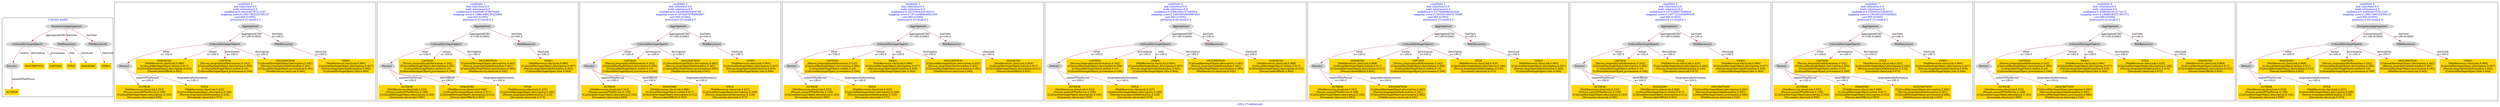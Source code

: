 digraph n0 {
fontcolor="blue"
remincross="true"
label="s08-s-17-edited.xml"
subgraph cluster_0 {
label="1-correct model"
n2[style="filled",color="white",fillcolor="lightgray",label="CulturalHeritageObject1"];
n3[style="filled",color="white",fillcolor="lightgray",label="Person1"];
n4[shape="plaintext",style="filled",fillcolor="gold",label="DESCRIPTION"];
n5[shape="plaintext",style="filled",fillcolor="gold",label="CAPTION"];
n6[shape="plaintext",style="filled",fillcolor="gold",label="TITLE"];
n7[shape="plaintext",style="filled",fillcolor="gold",label="AUTHOR"];
n8[style="filled",color="white",fillcolor="lightgray",label="EuropeanaAggregation1"];
n9[style="filled",color="white",fillcolor="lightgray",label="WebResource1"];
n10[style="filled",color="white",fillcolor="lightgray",label="WebResource2"];
n11[shape="plaintext",style="filled",fillcolor="gold",label="IMAGESRC"];
n12[shape="plaintext",style="filled",fillcolor="gold",label="VIDEO"];
}
subgraph cluster_1 {
label="candidate 0\nlink coherence:0.0\nnode coherence:0.0\nconfidence:0.3445244757411547\nmapping score:0.19817482524705157\ncost:900.010002\n-precision:0.33-recall:0.3"
n14[style="filled",color="white",fillcolor="lightgray",label="CulturalHeritageObject1"];
n15[style="filled",color="white",fillcolor="lightgray",label="Person1"];
n16[style="filled",color="white",fillcolor="lightgray",label="Aggregation1"];
n17[style="filled",color="white",fillcolor="lightgray",label="WebResource1"];
n18[shape="plaintext",style="filled",fillcolor="gold",label="AUTHOR\n[WebResource,classLink,0.533]\n[Person,nameOfThePerson,0.189]\n[CulturalHeritageObject,description,0.183]\n[Document,classLink,0.095]"];
n19[shape="plaintext",style="filled",fillcolor="gold",label="IMAGESRC\n[WebResource,classLink,0.968]\n[CulturalHeritageObject,extent,0.017]\n[CulturalHeritageObject,description,0.012]\n[Person,dateOfBirth,0.003]"];
n20[shape="plaintext",style="filled",fillcolor="gold",label="CAPTION\n[Person,biographicalInformation,0.342]\n[CulturalHeritageObject,description,0.309]\n[CulturalHeritageObject,extent,0.18]\n[CulturalHeritageObject,provenance,0.169]"];
n21[shape="plaintext",style="filled",fillcolor="gold",label="DESCRIPTION\n[CulturalHeritageObject,description,0.492]\n[Person,biographicalInformation,0.381]\n[CulturalHeritageObject,provenance,0.082]\n[WebResource,classLink,0.045]"];
n22[shape="plaintext",style="filled",fillcolor="gold",label="VIDEO\n[WebResource,classLink,0.984]\n[CulturalHeritageObject,description,0.007]\n[Person,biographicalInformation,0.005]\n[CulturalHeritageObject,title,0.004]"];
n23[shape="plaintext",style="filled",fillcolor="gold",label="TITLE\n[WebResource,classLink,0.425]\n[CulturalHeritageObject,description,0.286]\n[Person,biographicalInformation,0.216]\n[Document,classLink,0.073]"];
}
subgraph cluster_2 {
label="candidate 1\nlink coherence:0.0\nnode coherence:0.0\nconfidence:0.34405067378676485\nmapping score:0.19801689126225494\ncost:900.010002\n-precision:0.22-recall:0.2"
n25[style="filled",color="white",fillcolor="lightgray",label="CulturalHeritageObject1"];
n26[style="filled",color="white",fillcolor="lightgray",label="Person1"];
n27[style="filled",color="white",fillcolor="lightgray",label="Aggregation1"];
n28[style="filled",color="white",fillcolor="lightgray",label="WebResource1"];
n29[shape="plaintext",style="filled",fillcolor="gold",label="AUTHOR\n[WebResource,classLink,0.533]\n[Person,nameOfThePerson,0.189]\n[CulturalHeritageObject,description,0.183]\n[Document,classLink,0.095]"];
n30[shape="plaintext",style="filled",fillcolor="gold",label="CAPTION\n[Person,biographicalInformation,0.342]\n[CulturalHeritageObject,description,0.309]\n[CulturalHeritageObject,extent,0.18]\n[CulturalHeritageObject,provenance,0.169]"];
n31[shape="plaintext",style="filled",fillcolor="gold",label="DESCRIPTION\n[CulturalHeritageObject,description,0.492]\n[Person,biographicalInformation,0.381]\n[CulturalHeritageObject,provenance,0.082]\n[WebResource,classLink,0.045]"];
n32[shape="plaintext",style="filled",fillcolor="gold",label="VIDEO\n[WebResource,classLink,0.984]\n[CulturalHeritageObject,description,0.007]\n[Person,biographicalInformation,0.005]\n[CulturalHeritageObject,title,0.004]"];
n33[shape="plaintext",style="filled",fillcolor="gold",label="IMAGESRC\n[WebResource,classLink,0.968]\n[CulturalHeritageObject,extent,0.017]\n[CulturalHeritageObject,description,0.012]\n[Person,dateOfBirth,0.003]"];
n34[shape="plaintext",style="filled",fillcolor="gold",label="TITLE\n[WebResource,classLink,0.425]\n[CulturalHeritageObject,description,0.286]\n[Person,biographicalInformation,0.216]\n[Document,classLink,0.073]"];
}
subgraph cluster_3 {
label="candidate 2\nlink coherence:0.0\nnode coherence:0.0\nconfidence:0.3422893035495768\nmapping score:0.19742976784985897\ncost:900.010002\n-precision:0.33-recall:0.3"
n36[style="filled",color="white",fillcolor="lightgray",label="CulturalHeritageObject1"];
n37[style="filled",color="white",fillcolor="lightgray",label="Person1"];
n38[style="filled",color="white",fillcolor="lightgray",label="Aggregation1"];
n39[style="filled",color="white",fillcolor="lightgray",label="WebResource1"];
n40[shape="plaintext",style="filled",fillcolor="gold",label="AUTHOR\n[WebResource,classLink,0.533]\n[Person,nameOfThePerson,0.189]\n[CulturalHeritageObject,description,0.183]\n[Document,classLink,0.095]"];
n41[shape="plaintext",style="filled",fillcolor="gold",label="CAPTION\n[Person,biographicalInformation,0.342]\n[CulturalHeritageObject,description,0.309]\n[CulturalHeritageObject,extent,0.18]\n[CulturalHeritageObject,provenance,0.169]"];
n42[shape="plaintext",style="filled",fillcolor="gold",label="DESCRIPTION\n[CulturalHeritageObject,description,0.492]\n[Person,biographicalInformation,0.381]\n[CulturalHeritageObject,provenance,0.082]\n[WebResource,classLink,0.045]"];
n43[shape="plaintext",style="filled",fillcolor="gold",label="VIDEO\n[WebResource,classLink,0.984]\n[CulturalHeritageObject,description,0.007]\n[Person,biographicalInformation,0.005]\n[CulturalHeritageObject,title,0.004]"];
n44[shape="plaintext",style="filled",fillcolor="gold",label="IMAGESRC\n[WebResource,classLink,0.968]\n[CulturalHeritageObject,extent,0.017]\n[CulturalHeritageObject,description,0.012]\n[Person,dateOfBirth,0.003]"];
n45[shape="plaintext",style="filled",fillcolor="gold",label="TITLE\n[WebResource,classLink,0.425]\n[CulturalHeritageObject,description,0.286]\n[Person,biographicalInformation,0.216]\n[Document,classLink,0.073]"];
}
subgraph cluster_4 {
label="candidate 3\nlink coherence:0.0\nnode coherence:0.0\nconfidence:0.34137939220764313\nmapping score:0.19712646406921439\ncost:900.010002\n-precision:0.33-recall:0.3"
n47[style="filled",color="white",fillcolor="lightgray",label="CulturalHeritageObject1"];
n48[style="filled",color="white",fillcolor="lightgray",label="Person1"];
n49[style="filled",color="white",fillcolor="lightgray",label="Aggregation1"];
n50[style="filled",color="white",fillcolor="lightgray",label="WebResource1"];
n51[shape="plaintext",style="filled",fillcolor="gold",label="AUTHOR\n[WebResource,classLink,0.533]\n[Person,nameOfThePerson,0.189]\n[CulturalHeritageObject,description,0.183]\n[Document,classLink,0.095]"];
n52[shape="plaintext",style="filled",fillcolor="gold",label="CAPTION\n[Person,biographicalInformation,0.342]\n[CulturalHeritageObject,description,0.309]\n[CulturalHeritageObject,extent,0.18]\n[CulturalHeritageObject,provenance,0.169]"];
n53[shape="plaintext",style="filled",fillcolor="gold",label="VIDEO\n[WebResource,classLink,0.984]\n[CulturalHeritageObject,description,0.007]\n[Person,biographicalInformation,0.005]\n[CulturalHeritageObject,title,0.004]"];
n54[shape="plaintext",style="filled",fillcolor="gold",label="DESCRIPTION\n[CulturalHeritageObject,description,0.492]\n[Person,biographicalInformation,0.381]\n[CulturalHeritageObject,provenance,0.082]\n[WebResource,classLink,0.045]"];
n55[shape="plaintext",style="filled",fillcolor="gold",label="IMAGESRC\n[WebResource,classLink,0.968]\n[CulturalHeritageObject,extent,0.017]\n[CulturalHeritageObject,description,0.012]\n[Person,dateOfBirth,0.003]"];
n56[shape="plaintext",style="filled",fillcolor="gold",label="TITLE\n[WebResource,classLink,0.425]\n[CulturalHeritageObject,description,0.286]\n[Person,biographicalInformation,0.216]\n[Document,classLink,0.073]"];
}
subgraph cluster_5 {
label="candidate 4\nlink coherence:0.0\nnode coherence:0.0\nconfidence:0.33961802197045504\nmapping score:0.19653934065681833\ncost:900.010002\n-precision:0.44-recall:0.4"
n58[style="filled",color="white",fillcolor="lightgray",label="CulturalHeritageObject1"];
n59[style="filled",color="white",fillcolor="lightgray",label="Person1"];
n60[style="filled",color="white",fillcolor="lightgray",label="Aggregation1"];
n61[style="filled",color="white",fillcolor="lightgray",label="WebResource1"];
n62[shape="plaintext",style="filled",fillcolor="gold",label="AUTHOR\n[WebResource,classLink,0.533]\n[Person,nameOfThePerson,0.189]\n[CulturalHeritageObject,description,0.183]\n[Document,classLink,0.095]"];
n63[shape="plaintext",style="filled",fillcolor="gold",label="CAPTION\n[Person,biographicalInformation,0.342]\n[CulturalHeritageObject,description,0.309]\n[CulturalHeritageObject,extent,0.18]\n[CulturalHeritageObject,provenance,0.169]"];
n64[shape="plaintext",style="filled",fillcolor="gold",label="VIDEO\n[WebResource,classLink,0.984]\n[CulturalHeritageObject,description,0.007]\n[Person,biographicalInformation,0.005]\n[CulturalHeritageObject,title,0.004]"];
n65[shape="plaintext",style="filled",fillcolor="gold",label="DESCRIPTION\n[CulturalHeritageObject,description,0.492]\n[Person,biographicalInformation,0.381]\n[CulturalHeritageObject,provenance,0.082]\n[WebResource,classLink,0.045]"];
n66[shape="plaintext",style="filled",fillcolor="gold",label="IMAGESRC\n[WebResource,classLink,0.968]\n[CulturalHeritageObject,extent,0.017]\n[CulturalHeritageObject,description,0.012]\n[Person,dateOfBirth,0.003]"];
n67[shape="plaintext",style="filled",fillcolor="gold",label="TITLE\n[WebResource,classLink,0.425]\n[CulturalHeritageObject,description,0.286]\n[Person,biographicalInformation,0.216]\n[Document,classLink,0.073]"];
}
subgraph cluster_6 {
label="candidate 5\nlink coherence:0.0\nnode coherence:0.0\nconfidence:0.3377904996552526\nmapping score:0.19593016655175086\ncost:900.010002\n-precision:0.22-recall:0.2"
n69[style="filled",color="white",fillcolor="lightgray",label="CulturalHeritageObject1"];
n70[style="filled",color="white",fillcolor="lightgray",label="Person1"];
n71[style="filled",color="white",fillcolor="lightgray",label="Aggregation1"];
n72[style="filled",color="white",fillcolor="lightgray",label="WebResource1"];
n73[shape="plaintext",style="filled",fillcolor="gold",label="AUTHOR\n[WebResource,classLink,0.533]\n[Person,nameOfThePerson,0.189]\n[CulturalHeritageObject,description,0.183]\n[Document,classLink,0.095]"];
n74[shape="plaintext",style="filled",fillcolor="gold",label="IMAGESRC\n[WebResource,classLink,0.968]\n[CulturalHeritageObject,extent,0.017]\n[CulturalHeritageObject,description,0.012]\n[Person,dateOfBirth,0.003]"];
n75[shape="plaintext",style="filled",fillcolor="gold",label="CAPTION\n[Person,biographicalInformation,0.342]\n[CulturalHeritageObject,description,0.309]\n[CulturalHeritageObject,extent,0.18]\n[CulturalHeritageObject,provenance,0.169]"];
n76[shape="plaintext",style="filled",fillcolor="gold",label="TITLE\n[WebResource,classLink,0.425]\n[CulturalHeritageObject,description,0.286]\n[Person,biographicalInformation,0.216]\n[Document,classLink,0.073]"];
n77[shape="plaintext",style="filled",fillcolor="gold",label="VIDEO\n[WebResource,classLink,0.984]\n[CulturalHeritageObject,description,0.007]\n[Person,biographicalInformation,0.005]\n[CulturalHeritageObject,title,0.004]"];
n78[shape="plaintext",style="filled",fillcolor="gold",label="DESCRIPTION\n[CulturalHeritageObject,description,0.492]\n[Person,biographicalInformation,0.381]\n[CulturalHeritageObject,provenance,0.082]\n[WebResource,classLink,0.045]"];
}
subgraph cluster_7 {
label="candidate 6\nlink coherence:0.0\nnode coherence:0.0\nconfidence:0.3373166977008628\nmapping score:0.19577223256695428\ncost:900.010002\n-precision:0.11-recall:0.1"
n80[style="filled",color="white",fillcolor="lightgray",label="CulturalHeritageObject1"];
n81[style="filled",color="white",fillcolor="lightgray",label="Person1"];
n82[style="filled",color="white",fillcolor="lightgray",label="Aggregation1"];
n83[style="filled",color="white",fillcolor="lightgray",label="WebResource1"];
n84[shape="plaintext",style="filled",fillcolor="gold",label="AUTHOR\n[WebResource,classLink,0.533]\n[Person,nameOfThePerson,0.189]\n[CulturalHeritageObject,description,0.183]\n[Document,classLink,0.095]"];
n85[shape="plaintext",style="filled",fillcolor="gold",label="CAPTION\n[Person,biographicalInformation,0.342]\n[CulturalHeritageObject,description,0.309]\n[CulturalHeritageObject,extent,0.18]\n[CulturalHeritageObject,provenance,0.169]"];
n86[shape="plaintext",style="filled",fillcolor="gold",label="TITLE\n[WebResource,classLink,0.425]\n[CulturalHeritageObject,description,0.286]\n[Person,biographicalInformation,0.216]\n[Document,classLink,0.073]"];
n87[shape="plaintext",style="filled",fillcolor="gold",label="VIDEO\n[WebResource,classLink,0.984]\n[CulturalHeritageObject,description,0.007]\n[Person,biographicalInformation,0.005]\n[CulturalHeritageObject,title,0.004]"];
n88[shape="plaintext",style="filled",fillcolor="gold",label="IMAGESRC\n[WebResource,classLink,0.968]\n[CulturalHeritageObject,extent,0.017]\n[CulturalHeritageObject,description,0.012]\n[Person,dateOfBirth,0.003]"];
n89[shape="plaintext",style="filled",fillcolor="gold",label="DESCRIPTION\n[CulturalHeritageObject,description,0.492]\n[Person,biographicalInformation,0.381]\n[CulturalHeritageObject,provenance,0.082]\n[WebResource,classLink,0.045]"];
}
subgraph cluster_8 {
label="candidate 7\nlink coherence:0.0\nnode coherence:0.0\nconfidence:0.3355553274636747\nmapping score:0.19518510915455822\ncost:900.010002\n-precision:0.22-recall:0.2"
n91[style="filled",color="white",fillcolor="lightgray",label="CulturalHeritageObject1"];
n92[style="filled",color="white",fillcolor="lightgray",label="Person1"];
n93[style="filled",color="white",fillcolor="lightgray",label="Aggregation1"];
n94[style="filled",color="white",fillcolor="lightgray",label="WebResource1"];
n95[shape="plaintext",style="filled",fillcolor="gold",label="AUTHOR\n[WebResource,classLink,0.533]\n[Person,nameOfThePerson,0.189]\n[CulturalHeritageObject,description,0.183]\n[Document,classLink,0.095]"];
n96[shape="plaintext",style="filled",fillcolor="gold",label="CAPTION\n[Person,biographicalInformation,0.342]\n[CulturalHeritageObject,description,0.309]\n[CulturalHeritageObject,extent,0.18]\n[CulturalHeritageObject,provenance,0.169]"];
n97[shape="plaintext",style="filled",fillcolor="gold",label="TITLE\n[WebResource,classLink,0.425]\n[CulturalHeritageObject,description,0.286]\n[Person,biographicalInformation,0.216]\n[Document,classLink,0.073]"];
n98[shape="plaintext",style="filled",fillcolor="gold",label="VIDEO\n[WebResource,classLink,0.984]\n[CulturalHeritageObject,description,0.007]\n[Person,biographicalInformation,0.005]\n[CulturalHeritageObject,title,0.004]"];
n99[shape="plaintext",style="filled",fillcolor="gold",label="IMAGESRC\n[WebResource,classLink,0.968]\n[CulturalHeritageObject,extent,0.017]\n[CulturalHeritageObject,description,0.012]\n[Person,dateOfBirth,0.003]"];
n100[shape="plaintext",style="filled",fillcolor="gold",label="DESCRIPTION\n[CulturalHeritageObject,description,0.492]\n[Person,biographicalInformation,0.381]\n[CulturalHeritageObject,provenance,0.082]\n[WebResource,classLink,0.045]"];
}
subgraph cluster_9 {
label="candidate 8\nlink coherence:0.0\nnode coherence:0.0\nconfidence:0.33464541612174115\nmapping score:0.19488180537391372\ncost:900.010002\n-precision:0.22-recall:0.2"
n102[style="filled",color="white",fillcolor="lightgray",label="CulturalHeritageObject1"];
n103[style="filled",color="white",fillcolor="lightgray",label="Person1"];
n104[style="filled",color="white",fillcolor="lightgray",label="Aggregation1"];
n105[style="filled",color="white",fillcolor="lightgray",label="WebResource1"];
n106[shape="plaintext",style="filled",fillcolor="gold",label="AUTHOR\n[WebResource,classLink,0.533]\n[Person,nameOfThePerson,0.189]\n[CulturalHeritageObject,description,0.183]\n[Document,classLink,0.095]"];
n107[shape="plaintext",style="filled",fillcolor="gold",label="CAPTION\n[Person,biographicalInformation,0.342]\n[CulturalHeritageObject,description,0.309]\n[CulturalHeritageObject,extent,0.18]\n[CulturalHeritageObject,provenance,0.169]"];
n108[shape="plaintext",style="filled",fillcolor="gold",label="VIDEO\n[WebResource,classLink,0.984]\n[CulturalHeritageObject,description,0.007]\n[Person,biographicalInformation,0.005]\n[CulturalHeritageObject,title,0.004]"];
n109[shape="plaintext",style="filled",fillcolor="gold",label="TITLE\n[WebResource,classLink,0.425]\n[CulturalHeritageObject,description,0.286]\n[Person,biographicalInformation,0.216]\n[Document,classLink,0.073]"];
n110[shape="plaintext",style="filled",fillcolor="gold",label="IMAGESRC\n[WebResource,classLink,0.968]\n[CulturalHeritageObject,extent,0.017]\n[CulturalHeritageObject,description,0.012]\n[Person,dateOfBirth,0.003]"];
n111[shape="plaintext",style="filled",fillcolor="gold",label="DESCRIPTION\n[CulturalHeritageObject,description,0.492]\n[Person,biographicalInformation,0.381]\n[CulturalHeritageObject,provenance,0.082]\n[WebResource,classLink,0.045]"];
}
subgraph cluster_10 {
label="candidate 9\nlink coherence:0.0\nnode coherence:0.0\nconfidence:0.3445244757411547\nmapping score:0.19817482524705157\ncost:900.020004\n-precision:0.44-recall:0.4"
n113[style="filled",color="white",fillcolor="lightgray",label="CulturalHeritageObject1"];
n114[style="filled",color="white",fillcolor="lightgray",label="Person1"];
n115[style="filled",color="white",fillcolor="lightgray",label="EuropeanaAggregation1"];
n116[style="filled",color="white",fillcolor="lightgray",label="WebResource1"];
n117[shape="plaintext",style="filled",fillcolor="gold",label="AUTHOR\n[WebResource,classLink,0.533]\n[Person,nameOfThePerson,0.189]\n[CulturalHeritageObject,description,0.183]\n[Document,classLink,0.095]"];
n118[shape="plaintext",style="filled",fillcolor="gold",label="IMAGESRC\n[WebResource,classLink,0.968]\n[CulturalHeritageObject,extent,0.017]\n[CulturalHeritageObject,description,0.012]\n[Person,dateOfBirth,0.003]"];
n119[shape="plaintext",style="filled",fillcolor="gold",label="CAPTION\n[Person,biographicalInformation,0.342]\n[CulturalHeritageObject,description,0.309]\n[CulturalHeritageObject,extent,0.18]\n[CulturalHeritageObject,provenance,0.169]"];
n120[shape="plaintext",style="filled",fillcolor="gold",label="DESCRIPTION\n[CulturalHeritageObject,description,0.492]\n[Person,biographicalInformation,0.381]\n[CulturalHeritageObject,provenance,0.082]\n[WebResource,classLink,0.045]"];
n121[shape="plaintext",style="filled",fillcolor="gold",label="VIDEO\n[WebResource,classLink,0.984]\n[CulturalHeritageObject,description,0.007]\n[Person,biographicalInformation,0.005]\n[CulturalHeritageObject,title,0.004]"];
n122[shape="plaintext",style="filled",fillcolor="gold",label="TITLE\n[WebResource,classLink,0.425]\n[CulturalHeritageObject,description,0.286]\n[Person,biographicalInformation,0.216]\n[Document,classLink,0.073]"];
}
n2 -> n3[color="brown",fontcolor="black",label="creator"]
n2 -> n4[color="brown",fontcolor="black",label="description"]
n2 -> n5[color="brown",fontcolor="black",label="provenance"]
n2 -> n6[color="brown",fontcolor="black",label="title"]
n3 -> n7[color="brown",fontcolor="black",label="nameOfThePerson"]
n8 -> n2[color="brown",fontcolor="black",label="aggregatedCHO"]
n8 -> n9[color="brown",fontcolor="black",label="hasView"]
n8 -> n10[color="brown",fontcolor="black",label="hasView"]
n9 -> n11[color="brown",fontcolor="black",label="classLink"]
n10 -> n12[color="brown",fontcolor="black",label="classLink"]
n14 -> n15[color="brown",fontcolor="black",label="sitter\nw=100.0"]
n16 -> n14[color="brown",fontcolor="black",label="aggregatedCHO\nw=100.010002"]
n16 -> n17[color="brown",fontcolor="black",label="hasView\nw=100.0"]
n15 -> n18[color="brown",fontcolor="black",label="nameOfThePerson\nw=100.0"]
n14 -> n19[color="brown",fontcolor="black",label="extent\nw=100.0"]
n14 -> n20[color="brown",fontcolor="black",label="provenance\nw=100.0"]
n14 -> n21[color="brown",fontcolor="black",label="description\nw=100.0"]
n17 -> n22[color="brown",fontcolor="black",label="classLink\nw=100.0"]
n15 -> n23[color="brown",fontcolor="black",label="biographicalInformation\nw=100.0"]
n25 -> n26[color="brown",fontcolor="black",label="sitter\nw=100.0"]
n27 -> n25[color="brown",fontcolor="black",label="aggregatedCHO\nw=100.010002"]
n27 -> n28[color="brown",fontcolor="black",label="hasView\nw=100.0"]
n26 -> n29[color="brown",fontcolor="black",label="nameOfThePerson\nw=100.0"]
n25 -> n30[color="brown",fontcolor="black",label="extent\nw=100.0"]
n25 -> n31[color="brown",fontcolor="black",label="description\nw=100.0"]
n28 -> n32[color="brown",fontcolor="black",label="classLink\nw=100.0"]
n26 -> n33[color="brown",fontcolor="black",label="dateOfBirth\nw=100.0"]
n26 -> n34[color="brown",fontcolor="black",label="biographicalInformation\nw=100.0"]
n36 -> n37[color="brown",fontcolor="black",label="sitter\nw=100.0"]
n38 -> n36[color="brown",fontcolor="black",label="aggregatedCHO\nw=100.010002"]
n38 -> n39[color="brown",fontcolor="black",label="hasView\nw=100.0"]
n37 -> n40[color="brown",fontcolor="black",label="nameOfThePerson\nw=100.0"]
n36 -> n41[color="brown",fontcolor="black",label="provenance\nw=100.0"]
n36 -> n42[color="brown",fontcolor="black",label="description\nw=100.0"]
n39 -> n43[color="brown",fontcolor="black",label="classLink\nw=100.0"]
n37 -> n44[color="brown",fontcolor="black",label="dateOfBirth\nw=100.0"]
n37 -> n45[color="brown",fontcolor="black",label="biographicalInformation\nw=100.0"]
n47 -> n48[color="brown",fontcolor="black",label="sitter\nw=100.0"]
n49 -> n47[color="brown",fontcolor="black",label="aggregatedCHO\nw=100.010002"]
n49 -> n50[color="brown",fontcolor="black",label="hasView\nw=100.0"]
n48 -> n51[color="brown",fontcolor="black",label="nameOfThePerson\nw=100.0"]
n47 -> n52[color="brown",fontcolor="black",label="extent\nw=100.0"]
n47 -> n53[color="brown",fontcolor="black",label="title\nw=100.0"]
n47 -> n54[color="brown",fontcolor="black",label="description\nw=100.0"]
n50 -> n55[color="brown",fontcolor="black",label="classLink\nw=100.0"]
n48 -> n56[color="brown",fontcolor="black",label="biographicalInformation\nw=100.0"]
n58 -> n59[color="brown",fontcolor="black",label="sitter\nw=100.0"]
n60 -> n58[color="brown",fontcolor="black",label="aggregatedCHO\nw=100.010002"]
n60 -> n61[color="brown",fontcolor="black",label="hasView\nw=100.0"]
n59 -> n62[color="brown",fontcolor="black",label="nameOfThePerson\nw=100.0"]
n58 -> n63[color="brown",fontcolor="black",label="provenance\nw=100.0"]
n58 -> n64[color="brown",fontcolor="black",label="title\nw=100.0"]
n58 -> n65[color="brown",fontcolor="black",label="description\nw=100.0"]
n61 -> n66[color="brown",fontcolor="black",label="classLink\nw=100.0"]
n59 -> n67[color="brown",fontcolor="black",label="biographicalInformation\nw=100.0"]
n69 -> n70[color="brown",fontcolor="black",label="sitter\nw=100.0"]
n71 -> n69[color="brown",fontcolor="black",label="aggregatedCHO\nw=100.010002"]
n71 -> n72[color="brown",fontcolor="black",label="hasView\nw=100.0"]
n70 -> n73[color="brown",fontcolor="black",label="nameOfThePerson\nw=100.0"]
n69 -> n74[color="brown",fontcolor="black",label="extent\nw=100.0"]
n69 -> n75[color="brown",fontcolor="black",label="provenance\nw=100.0"]
n69 -> n76[color="brown",fontcolor="black",label="description\nw=100.0"]
n72 -> n77[color="brown",fontcolor="black",label="classLink\nw=100.0"]
n70 -> n78[color="brown",fontcolor="black",label="biographicalInformation\nw=100.0"]
n80 -> n81[color="brown",fontcolor="black",label="sitter\nw=100.0"]
n82 -> n80[color="brown",fontcolor="black",label="aggregatedCHO\nw=100.010002"]
n82 -> n83[color="brown",fontcolor="black",label="hasView\nw=100.0"]
n81 -> n84[color="brown",fontcolor="black",label="nameOfThePerson\nw=100.0"]
n80 -> n85[color="brown",fontcolor="black",label="extent\nw=100.0"]
n80 -> n86[color="brown",fontcolor="black",label="description\nw=100.0"]
n83 -> n87[color="brown",fontcolor="black",label="classLink\nw=100.0"]
n81 -> n88[color="brown",fontcolor="black",label="dateOfBirth\nw=100.0"]
n81 -> n89[color="brown",fontcolor="black",label="biographicalInformation\nw=100.0"]
n91 -> n92[color="brown",fontcolor="black",label="sitter\nw=100.0"]
n93 -> n91[color="brown",fontcolor="black",label="aggregatedCHO\nw=100.010002"]
n93 -> n94[color="brown",fontcolor="black",label="hasView\nw=100.0"]
n92 -> n95[color="brown",fontcolor="black",label="nameOfThePerson\nw=100.0"]
n91 -> n96[color="brown",fontcolor="black",label="provenance\nw=100.0"]
n91 -> n97[color="brown",fontcolor="black",label="description\nw=100.0"]
n94 -> n98[color="brown",fontcolor="black",label="classLink\nw=100.0"]
n92 -> n99[color="brown",fontcolor="black",label="dateOfBirth\nw=100.0"]
n92 -> n100[color="brown",fontcolor="black",label="biographicalInformation\nw=100.0"]
n102 -> n103[color="brown",fontcolor="black",label="sitter\nw=100.0"]
n104 -> n102[color="brown",fontcolor="black",label="aggregatedCHO\nw=100.010002"]
n104 -> n105[color="brown",fontcolor="black",label="hasView\nw=100.0"]
n103 -> n106[color="brown",fontcolor="black",label="nameOfThePerson\nw=100.0"]
n102 -> n107[color="brown",fontcolor="black",label="extent\nw=100.0"]
n102 -> n108[color="brown",fontcolor="black",label="title\nw=100.0"]
n102 -> n109[color="brown",fontcolor="black",label="description\nw=100.0"]
n105 -> n110[color="brown",fontcolor="black",label="classLink\nw=100.0"]
n103 -> n111[color="brown",fontcolor="black",label="biographicalInformation\nw=100.0"]
n113 -> n114[color="brown",fontcolor="black",label="sitter\nw=100.0"]
n115 -> n113[color="brown",fontcolor="black",label="isAnnotationOf\nw=100.010002"]
n115 -> n116[color="brown",fontcolor="black",label="hasView\nw=100.010002"]
n114 -> n117[color="brown",fontcolor="black",label="nameOfThePerson\nw=100.0"]
n113 -> n118[color="brown",fontcolor="black",label="extent\nw=100.0"]
n113 -> n119[color="brown",fontcolor="black",label="provenance\nw=100.0"]
n113 -> n120[color="brown",fontcolor="black",label="description\nw=100.0"]
n116 -> n121[color="brown",fontcolor="black",label="classLink\nw=100.0"]
n114 -> n122[color="brown",fontcolor="black",label="biographicalInformation\nw=100.0"]
}
